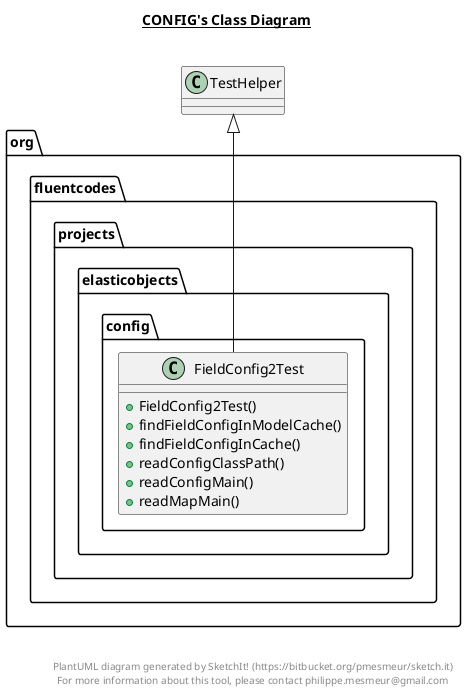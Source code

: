 @startuml

title __CONFIG's Class Diagram__\n

  package org.fluentcodes.projects.elasticobjects {
    package org.fluentcodes.projects.elasticobjects.config {
      class FieldConfig2Test {
          + FieldConfig2Test()
          + findFieldConfigInModelCache()
          + findFieldConfigInCache()
          + readConfigClassPath()
          + readConfigMain()
          + readMapMain()
      }
    }
  }
  

  FieldConfig2Test -up-|> TestHelper


right footer


PlantUML diagram generated by SketchIt! (https://bitbucket.org/pmesmeur/sketch.it)
For more information about this tool, please contact philippe.mesmeur@gmail.com
endfooter

@enduml
